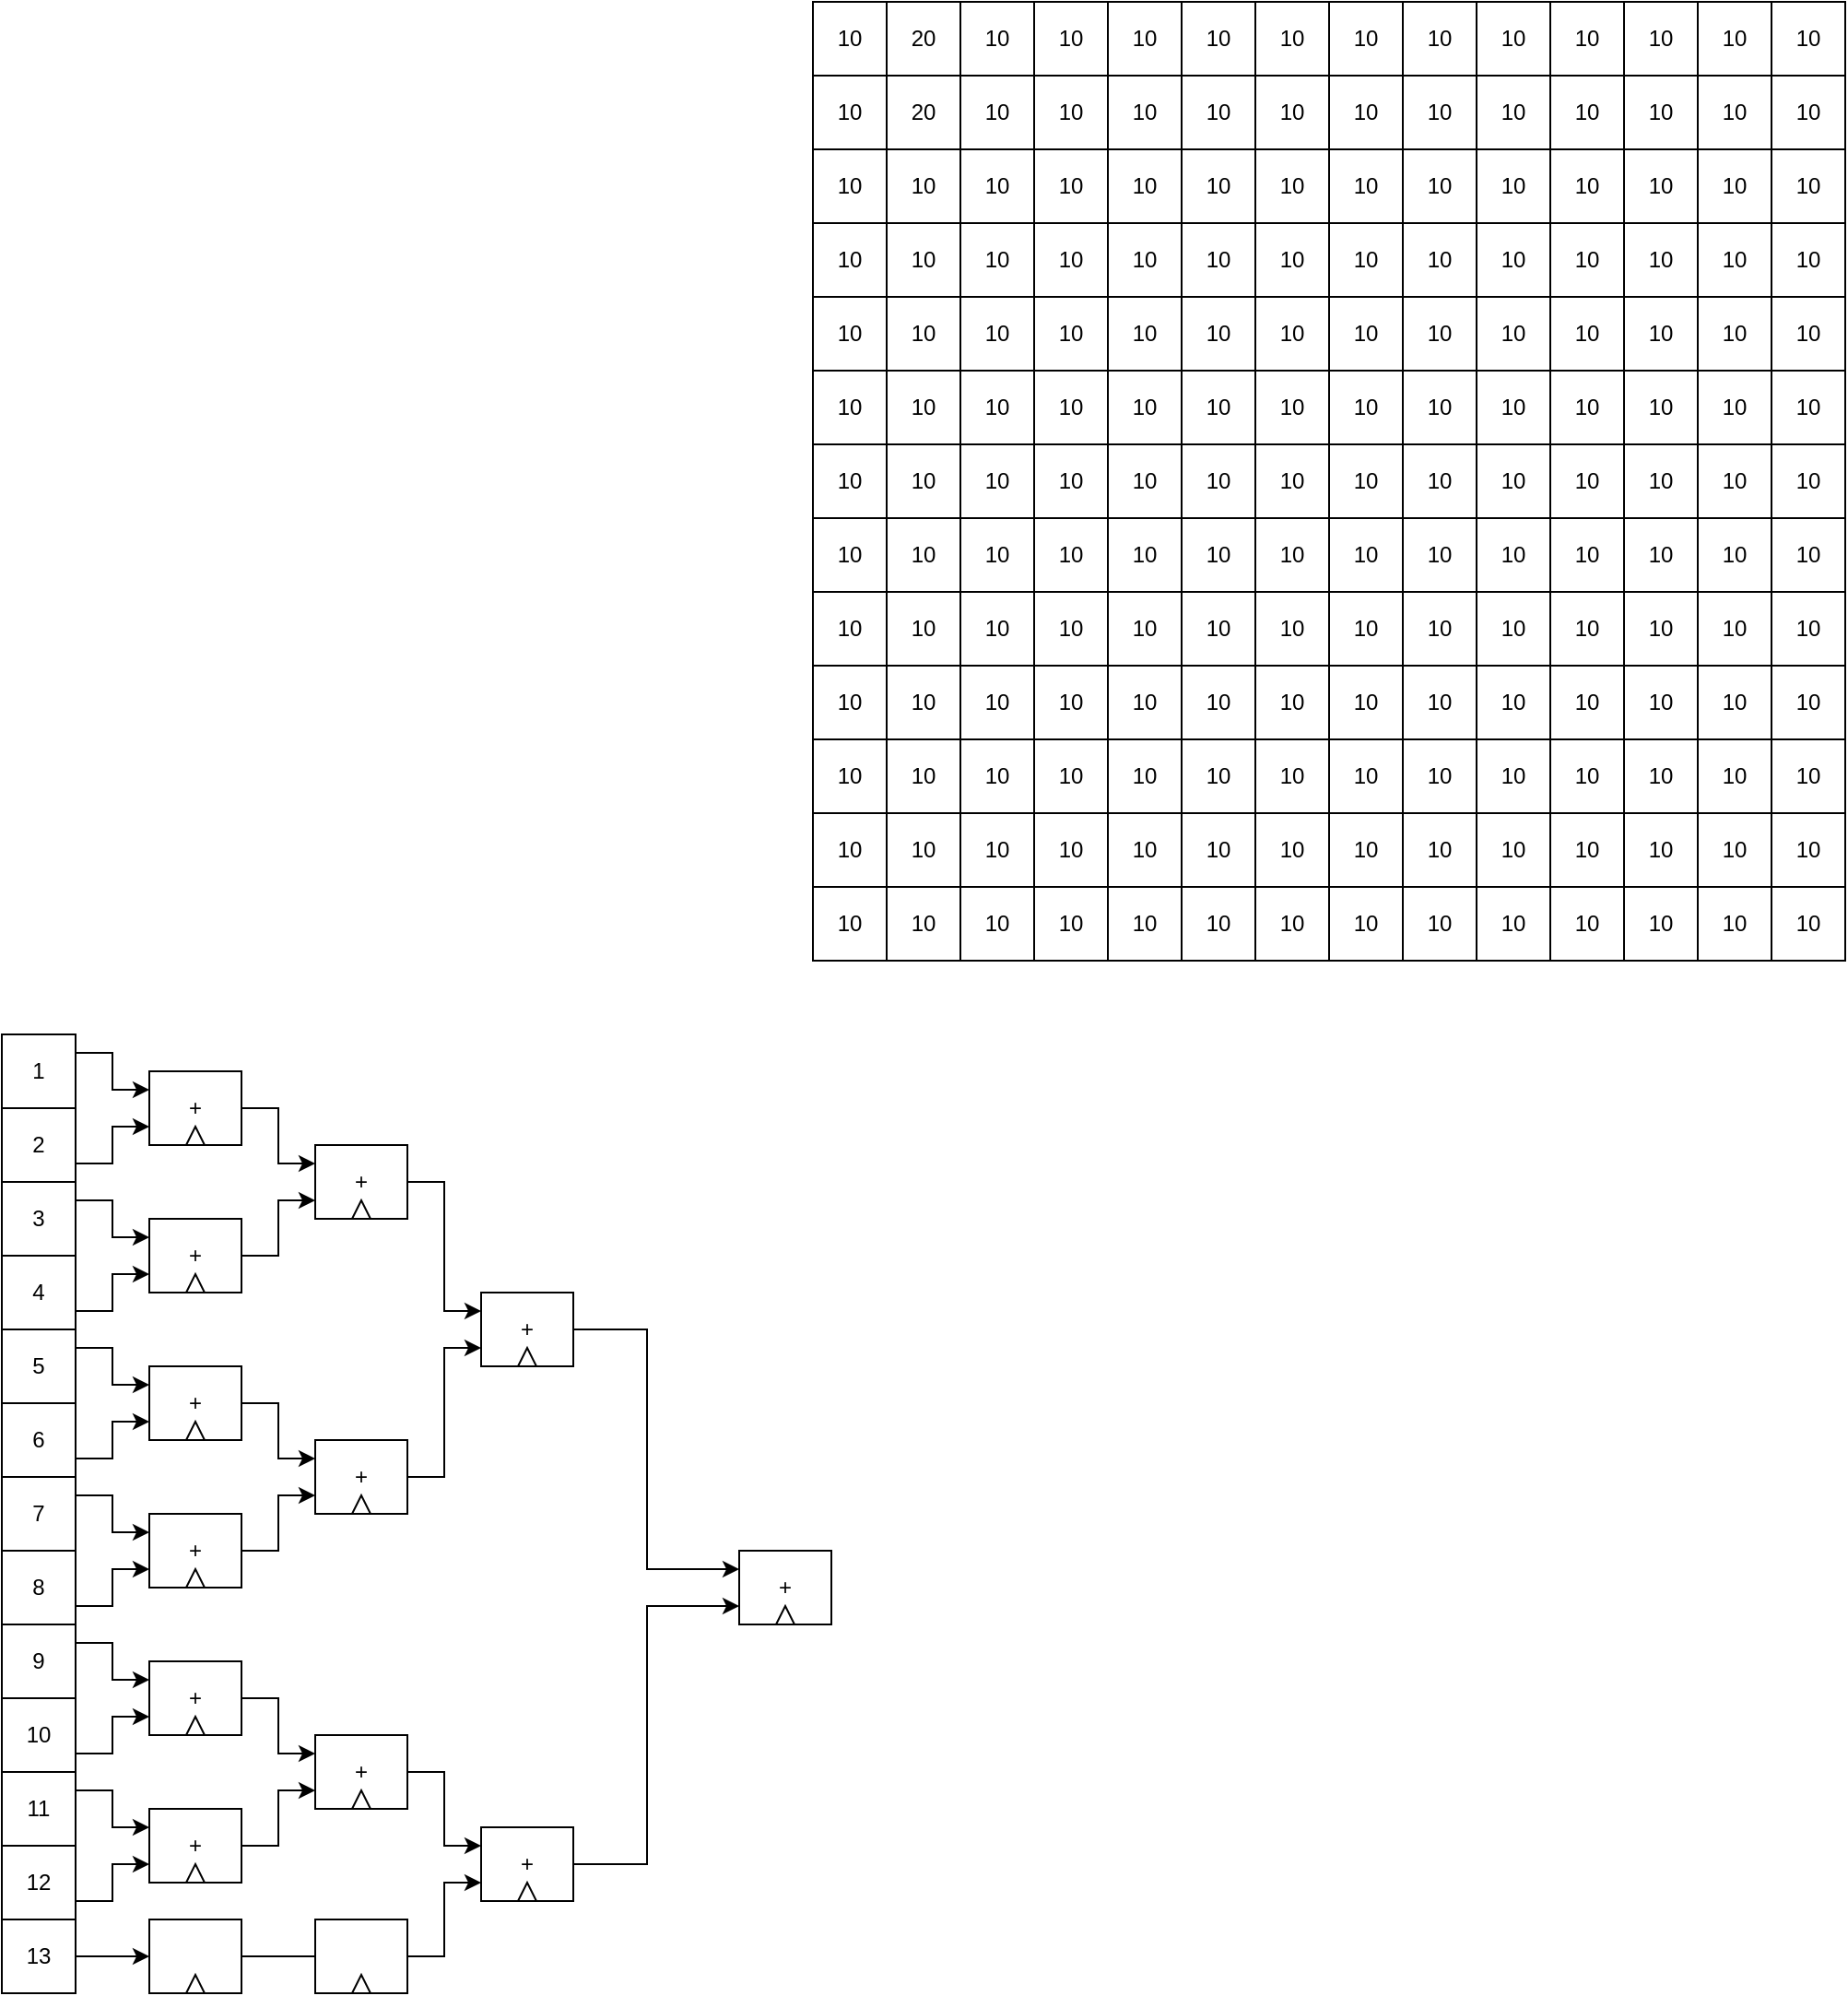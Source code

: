 <mxfile version="26.0.2">
  <diagram name="Page-1" id="66CrbhdXWXg4WKB-gLQY">
    <mxGraphModel dx="2284" dy="706" grid="1" gridSize="10" guides="1" tooltips="1" connect="1" arrows="1" fold="1" page="1" pageScale="1" pageWidth="850" pageHeight="1100" math="0" shadow="0">
      <root>
        <mxCell id="0" />
        <mxCell id="1" parent="0" />
        <mxCell id="TE1wdWIpFC8KjKA51ehA-1" value="1" style="rounded=0;whiteSpace=wrap;html=1;" parent="1" vertex="1">
          <mxGeometry x="-320" y="1400" width="40" height="40" as="geometry" />
        </mxCell>
        <mxCell id="TE1wdWIpFC8KjKA51ehA-2" value="2" style="rounded=0;whiteSpace=wrap;html=1;" parent="1" vertex="1">
          <mxGeometry x="-320" y="1440" width="40" height="40" as="geometry" />
        </mxCell>
        <mxCell id="TE1wdWIpFC8KjKA51ehA-3" value="3" style="rounded=0;whiteSpace=wrap;html=1;" parent="1" vertex="1">
          <mxGeometry x="-320" y="1480" width="40" height="40" as="geometry" />
        </mxCell>
        <mxCell id="TE1wdWIpFC8KjKA51ehA-4" value="4" style="rounded=0;whiteSpace=wrap;html=1;" parent="1" vertex="1">
          <mxGeometry x="-320" y="1520" width="40" height="40" as="geometry" />
        </mxCell>
        <mxCell id="TE1wdWIpFC8KjKA51ehA-5" value="5" style="rounded=0;whiteSpace=wrap;html=1;" parent="1" vertex="1">
          <mxGeometry x="-320" y="1560" width="40" height="40" as="geometry" />
        </mxCell>
        <mxCell id="TE1wdWIpFC8KjKA51ehA-6" value="6" style="rounded=0;whiteSpace=wrap;html=1;" parent="1" vertex="1">
          <mxGeometry x="-320" y="1600" width="40" height="40" as="geometry" />
        </mxCell>
        <mxCell id="TE1wdWIpFC8KjKA51ehA-7" value="7" style="rounded=0;whiteSpace=wrap;html=1;" parent="1" vertex="1">
          <mxGeometry x="-320" y="1640" width="40" height="40" as="geometry" />
        </mxCell>
        <mxCell id="TE1wdWIpFC8KjKA51ehA-8" value="8" style="rounded=0;whiteSpace=wrap;html=1;" parent="1" vertex="1">
          <mxGeometry x="-320" y="1680" width="40" height="40" as="geometry" />
        </mxCell>
        <mxCell id="TE1wdWIpFC8KjKA51ehA-9" value="9" style="rounded=0;whiteSpace=wrap;html=1;" parent="1" vertex="1">
          <mxGeometry x="-320" y="1720" width="40" height="40" as="geometry" />
        </mxCell>
        <mxCell id="TE1wdWIpFC8KjKA51ehA-10" value="" style="endArrow=classic;html=1;rounded=0;entryX=0;entryY=0.25;entryDx=0;entryDy=0;" parent="1" target="TE1wdWIpFC8KjKA51ehA-12" edge="1">
          <mxGeometry width="50" height="50" relative="1" as="geometry">
            <mxPoint x="-280" y="1410" as="sourcePoint" />
            <mxPoint x="-115" y="1455" as="targetPoint" />
            <Array as="points">
              <mxPoint x="-260" y="1410" />
              <mxPoint x="-260" y="1430" />
            </Array>
          </mxGeometry>
        </mxCell>
        <mxCell id="TE1wdWIpFC8KjKA51ehA-11" value="" style="endArrow=classic;html=1;rounded=0;exitX=1;exitY=0.5;exitDx=0;exitDy=0;entryX=0;entryY=0.75;entryDx=0;entryDy=0;" parent="1" target="TE1wdWIpFC8KjKA51ehA-12" edge="1">
          <mxGeometry width="50" height="50" relative="1" as="geometry">
            <mxPoint x="-280" y="1470" as="sourcePoint" />
            <mxPoint x="80" y="1530" as="targetPoint" />
            <Array as="points">
              <mxPoint x="-260" y="1470" />
              <mxPoint x="-260" y="1450" />
            </Array>
          </mxGeometry>
        </mxCell>
        <mxCell id="TE1wdWIpFC8KjKA51ehA-12" value="+" style="rounded=0;whiteSpace=wrap;html=1;" parent="1" vertex="1">
          <mxGeometry x="-240" y="1420" width="50" height="40" as="geometry" />
        </mxCell>
        <mxCell id="TE1wdWIpFC8KjKA51ehA-13" value="" style="triangle;whiteSpace=wrap;html=1;direction=north;" parent="1" vertex="1">
          <mxGeometry x="-220" y="1450" width="10" height="10" as="geometry" />
        </mxCell>
        <mxCell id="TE1wdWIpFC8KjKA51ehA-14" value="" style="endArrow=classic;html=1;rounded=0;entryX=0;entryY=0.25;entryDx=0;entryDy=0;" parent="1" target="TE1wdWIpFC8KjKA51ehA-16" edge="1">
          <mxGeometry width="50" height="50" relative="1" as="geometry">
            <mxPoint x="-280" y="1490" as="sourcePoint" />
            <mxPoint x="-115" y="1535" as="targetPoint" />
            <Array as="points">
              <mxPoint x="-260" y="1490" />
              <mxPoint x="-260" y="1510" />
            </Array>
          </mxGeometry>
        </mxCell>
        <mxCell id="TE1wdWIpFC8KjKA51ehA-15" value="" style="endArrow=classic;html=1;rounded=0;exitX=1;exitY=0.5;exitDx=0;exitDy=0;entryX=0;entryY=0.75;entryDx=0;entryDy=0;" parent="1" target="TE1wdWIpFC8KjKA51ehA-16" edge="1">
          <mxGeometry width="50" height="50" relative="1" as="geometry">
            <mxPoint x="-280" y="1550" as="sourcePoint" />
            <mxPoint x="80" y="1610" as="targetPoint" />
            <Array as="points">
              <mxPoint x="-260" y="1550" />
              <mxPoint x="-260" y="1530" />
            </Array>
          </mxGeometry>
        </mxCell>
        <mxCell id="TE1wdWIpFC8KjKA51ehA-16" value="+" style="rounded=0;whiteSpace=wrap;html=1;" parent="1" vertex="1">
          <mxGeometry x="-240" y="1500" width="50" height="40" as="geometry" />
        </mxCell>
        <mxCell id="TE1wdWIpFC8KjKA51ehA-17" value="" style="triangle;whiteSpace=wrap;html=1;direction=north;" parent="1" vertex="1">
          <mxGeometry x="-220" y="1530" width="10" height="10" as="geometry" />
        </mxCell>
        <mxCell id="TE1wdWIpFC8KjKA51ehA-18" value="" style="endArrow=classic;html=1;rounded=0;entryX=0;entryY=0.25;entryDx=0;entryDy=0;" parent="1" target="TE1wdWIpFC8KjKA51ehA-20" edge="1">
          <mxGeometry width="50" height="50" relative="1" as="geometry">
            <mxPoint x="-280" y="1570" as="sourcePoint" />
            <mxPoint x="-115" y="1615" as="targetPoint" />
            <Array as="points">
              <mxPoint x="-260" y="1570" />
              <mxPoint x="-260" y="1590" />
            </Array>
          </mxGeometry>
        </mxCell>
        <mxCell id="TE1wdWIpFC8KjKA51ehA-19" value="" style="endArrow=classic;html=1;rounded=0;exitX=1;exitY=0.5;exitDx=0;exitDy=0;entryX=0;entryY=0.75;entryDx=0;entryDy=0;" parent="1" target="TE1wdWIpFC8KjKA51ehA-20" edge="1">
          <mxGeometry width="50" height="50" relative="1" as="geometry">
            <mxPoint x="-280" y="1630" as="sourcePoint" />
            <mxPoint x="80" y="1690" as="targetPoint" />
            <Array as="points">
              <mxPoint x="-260" y="1630" />
              <mxPoint x="-260" y="1610" />
            </Array>
          </mxGeometry>
        </mxCell>
        <mxCell id="TE1wdWIpFC8KjKA51ehA-20" value="+" style="rounded=0;whiteSpace=wrap;html=1;" parent="1" vertex="1">
          <mxGeometry x="-240" y="1580" width="50" height="40" as="geometry" />
        </mxCell>
        <mxCell id="TE1wdWIpFC8KjKA51ehA-21" value="" style="triangle;whiteSpace=wrap;html=1;direction=north;" parent="1" vertex="1">
          <mxGeometry x="-220" y="1610" width="10" height="10" as="geometry" />
        </mxCell>
        <mxCell id="TE1wdWIpFC8KjKA51ehA-22" value="" style="endArrow=classic;html=1;rounded=0;entryX=0;entryY=0.25;entryDx=0;entryDy=0;" parent="1" target="TE1wdWIpFC8KjKA51ehA-25" edge="1">
          <mxGeometry width="50" height="50" relative="1" as="geometry">
            <mxPoint x="-280" y="1650" as="sourcePoint" />
            <mxPoint x="-115" y="1695" as="targetPoint" />
            <Array as="points">
              <mxPoint x="-260" y="1650" />
              <mxPoint x="-260" y="1670" />
            </Array>
          </mxGeometry>
        </mxCell>
        <mxCell id="TE1wdWIpFC8KjKA51ehA-23" value="" style="endArrow=classic;html=1;rounded=0;exitX=1;exitY=0.5;exitDx=0;exitDy=0;entryX=0;entryY=0.75;entryDx=0;entryDy=0;" parent="1" target="TE1wdWIpFC8KjKA51ehA-25" edge="1">
          <mxGeometry width="50" height="50" relative="1" as="geometry">
            <mxPoint x="-280" y="1710" as="sourcePoint" />
            <mxPoint x="80" y="1770" as="targetPoint" />
            <Array as="points">
              <mxPoint x="-260" y="1710" />
              <mxPoint x="-260" y="1690" />
            </Array>
          </mxGeometry>
        </mxCell>
        <mxCell id="TE1wdWIpFC8KjKA51ehA-24" value="" style="group" parent="1" vertex="1" connectable="0">
          <mxGeometry x="-240" y="1660" width="50" height="40" as="geometry" />
        </mxCell>
        <mxCell id="TE1wdWIpFC8KjKA51ehA-25" value="+" style="rounded=0;whiteSpace=wrap;html=1;" parent="TE1wdWIpFC8KjKA51ehA-24" vertex="1">
          <mxGeometry width="50" height="40" as="geometry" />
        </mxCell>
        <mxCell id="TE1wdWIpFC8KjKA51ehA-26" value="" style="triangle;whiteSpace=wrap;html=1;direction=north;" parent="TE1wdWIpFC8KjKA51ehA-24" vertex="1">
          <mxGeometry x="20" y="30" width="10" height="10" as="geometry" />
        </mxCell>
        <mxCell id="TE1wdWIpFC8KjKA51ehA-27" value="" style="endArrow=classic;html=1;rounded=0;entryX=0;entryY=0.25;entryDx=0;entryDy=0;" parent="1" target="TE1wdWIpFC8KjKA51ehA-29" edge="1">
          <mxGeometry width="50" height="50" relative="1" as="geometry">
            <mxPoint x="-190" y="1440" as="sourcePoint" />
            <mxPoint x="-25" y="1485" as="targetPoint" />
            <Array as="points">
              <mxPoint x="-170" y="1440" />
              <mxPoint x="-170" y="1470" />
            </Array>
          </mxGeometry>
        </mxCell>
        <mxCell id="TE1wdWIpFC8KjKA51ehA-28" value="" style="endArrow=classic;html=1;rounded=0;exitX=1;exitY=0.5;exitDx=0;exitDy=0;entryX=0;entryY=0.75;entryDx=0;entryDy=0;" parent="1" target="TE1wdWIpFC8KjKA51ehA-29" edge="1">
          <mxGeometry width="50" height="50" relative="1" as="geometry">
            <mxPoint x="-190" y="1520" as="sourcePoint" />
            <mxPoint x="170" y="1560" as="targetPoint" />
            <Array as="points">
              <mxPoint x="-170" y="1520" />
              <mxPoint x="-170" y="1490" />
            </Array>
          </mxGeometry>
        </mxCell>
        <mxCell id="TE1wdWIpFC8KjKA51ehA-29" value="+" style="rounded=0;whiteSpace=wrap;html=1;" parent="1" vertex="1">
          <mxGeometry x="-150" y="1460" width="50" height="40" as="geometry" />
        </mxCell>
        <mxCell id="TE1wdWIpFC8KjKA51ehA-30" value="" style="triangle;whiteSpace=wrap;html=1;direction=north;" parent="1" vertex="1">
          <mxGeometry x="-130" y="1490" width="10" height="10" as="geometry" />
        </mxCell>
        <mxCell id="TE1wdWIpFC8KjKA51ehA-31" value="" style="endArrow=classic;html=1;rounded=0;entryX=0;entryY=0.25;entryDx=0;entryDy=0;" parent="1" target="TE1wdWIpFC8KjKA51ehA-33" edge="1">
          <mxGeometry width="50" height="50" relative="1" as="geometry">
            <mxPoint x="-190" y="1600" as="sourcePoint" />
            <mxPoint x="-25" y="1645" as="targetPoint" />
            <Array as="points">
              <mxPoint x="-170" y="1600" />
              <mxPoint x="-170" y="1630" />
            </Array>
          </mxGeometry>
        </mxCell>
        <mxCell id="TE1wdWIpFC8KjKA51ehA-32" value="" style="endArrow=classic;html=1;rounded=0;exitX=1;exitY=0.5;exitDx=0;exitDy=0;entryX=0;entryY=0.75;entryDx=0;entryDy=0;" parent="1" target="TE1wdWIpFC8KjKA51ehA-33" edge="1">
          <mxGeometry width="50" height="50" relative="1" as="geometry">
            <mxPoint x="-190" y="1680" as="sourcePoint" />
            <mxPoint x="170" y="1720" as="targetPoint" />
            <Array as="points">
              <mxPoint x="-170" y="1680" />
              <mxPoint x="-170" y="1650" />
            </Array>
          </mxGeometry>
        </mxCell>
        <mxCell id="TE1wdWIpFC8KjKA51ehA-33" value="+" style="rounded=0;whiteSpace=wrap;html=1;" parent="1" vertex="1">
          <mxGeometry x="-150" y="1620" width="50" height="40" as="geometry" />
        </mxCell>
        <mxCell id="TE1wdWIpFC8KjKA51ehA-34" value="" style="triangle;whiteSpace=wrap;html=1;direction=north;" parent="1" vertex="1">
          <mxGeometry x="-130" y="1650" width="10" height="10" as="geometry" />
        </mxCell>
        <mxCell id="TE1wdWIpFC8KjKA51ehA-41" value="+" style="rounded=0;whiteSpace=wrap;html=1;" parent="1" vertex="1">
          <mxGeometry x="-60" y="1540" width="50" height="40" as="geometry" />
        </mxCell>
        <mxCell id="TE1wdWIpFC8KjKA51ehA-42" value="" style="triangle;whiteSpace=wrap;html=1;direction=north;" parent="1" vertex="1">
          <mxGeometry x="-40" y="1570" width="10" height="10" as="geometry" />
        </mxCell>
        <mxCell id="TE1wdWIpFC8KjKA51ehA-43" value="" style="endArrow=classic;html=1;rounded=0;exitX=1;exitY=0.5;exitDx=0;exitDy=0;entryX=0;entryY=0.25;entryDx=0;entryDy=0;" parent="1" source="TE1wdWIpFC8KjKA51ehA-29" target="TE1wdWIpFC8KjKA51ehA-41" edge="1">
          <mxGeometry width="50" height="50" relative="1" as="geometry">
            <mxPoint x="-170" y="1600" as="sourcePoint" />
            <mxPoint x="-120" y="1550" as="targetPoint" />
            <Array as="points">
              <mxPoint x="-80" y="1480" />
              <mxPoint x="-80" y="1550" />
            </Array>
          </mxGeometry>
        </mxCell>
        <mxCell id="TE1wdWIpFC8KjKA51ehA-44" value="" style="endArrow=classic;html=1;rounded=0;entryX=0;entryY=0.75;entryDx=0;entryDy=0;exitX=1;exitY=0.5;exitDx=0;exitDy=0;" parent="1" source="TE1wdWIpFC8KjKA51ehA-33" target="TE1wdWIpFC8KjKA51ehA-41" edge="1">
          <mxGeometry width="50" height="50" relative="1" as="geometry">
            <mxPoint x="-170" y="1600" as="sourcePoint" />
            <mxPoint x="-120" y="1550" as="targetPoint" />
            <Array as="points">
              <mxPoint x="-80" y="1640" />
              <mxPoint x="-80" y="1570" />
            </Array>
          </mxGeometry>
        </mxCell>
        <mxCell id="TE1wdWIpFC8KjKA51ehA-92" value="10" style="rounded=0;whiteSpace=wrap;html=1;" parent="1" vertex="1">
          <mxGeometry x="-320" y="1760" width="40" height="40" as="geometry" />
        </mxCell>
        <mxCell id="TE1wdWIpFC8KjKA51ehA-93" value="11" style="rounded=0;whiteSpace=wrap;html=1;" parent="1" vertex="1">
          <mxGeometry x="-320" y="1800" width="40" height="40" as="geometry" />
        </mxCell>
        <mxCell id="TE1wdWIpFC8KjKA51ehA-94" value="12" style="rounded=0;whiteSpace=wrap;html=1;" parent="1" vertex="1">
          <mxGeometry x="-320" y="1840" width="40" height="40" as="geometry" />
        </mxCell>
        <mxCell id="TE1wdWIpFC8KjKA51ehA-95" value="13" style="rounded=0;whiteSpace=wrap;html=1;" parent="1" vertex="1">
          <mxGeometry x="-320" y="1880" width="40" height="40" as="geometry" />
        </mxCell>
        <mxCell id="TE1wdWIpFC8KjKA51ehA-96" value="" style="endArrow=classic;html=1;rounded=0;entryX=0;entryY=0.25;entryDx=0;entryDy=0;" parent="1" target="TE1wdWIpFC8KjKA51ehA-99" edge="1">
          <mxGeometry width="50" height="50" relative="1" as="geometry">
            <mxPoint x="-280" y="1730" as="sourcePoint" />
            <mxPoint x="-115" y="1775" as="targetPoint" />
            <Array as="points">
              <mxPoint x="-260" y="1730" />
              <mxPoint x="-260" y="1750" />
            </Array>
          </mxGeometry>
        </mxCell>
        <mxCell id="TE1wdWIpFC8KjKA51ehA-97" value="" style="endArrow=classic;html=1;rounded=0;exitX=1;exitY=0.5;exitDx=0;exitDy=0;entryX=0;entryY=0.75;entryDx=0;entryDy=0;" parent="1" target="TE1wdWIpFC8KjKA51ehA-99" edge="1">
          <mxGeometry width="50" height="50" relative="1" as="geometry">
            <mxPoint x="-280" y="1790" as="sourcePoint" />
            <mxPoint x="80" y="1850" as="targetPoint" />
            <Array as="points">
              <mxPoint x="-260" y="1790" />
              <mxPoint x="-260" y="1770" />
            </Array>
          </mxGeometry>
        </mxCell>
        <mxCell id="TE1wdWIpFC8KjKA51ehA-98" value="" style="group" parent="1" vertex="1" connectable="0">
          <mxGeometry x="-240" y="1740" width="50" height="40" as="geometry" />
        </mxCell>
        <mxCell id="TE1wdWIpFC8KjKA51ehA-99" value="+" style="rounded=0;whiteSpace=wrap;html=1;" parent="TE1wdWIpFC8KjKA51ehA-98" vertex="1">
          <mxGeometry width="50" height="40" as="geometry" />
        </mxCell>
        <mxCell id="TE1wdWIpFC8KjKA51ehA-100" value="" style="triangle;whiteSpace=wrap;html=1;direction=north;" parent="TE1wdWIpFC8KjKA51ehA-98" vertex="1">
          <mxGeometry x="20" y="30" width="10" height="10" as="geometry" />
        </mxCell>
        <mxCell id="TE1wdWIpFC8KjKA51ehA-101" value="" style="endArrow=classic;html=1;rounded=0;entryX=0;entryY=0.25;entryDx=0;entryDy=0;" parent="1" target="TE1wdWIpFC8KjKA51ehA-104" edge="1">
          <mxGeometry width="50" height="50" relative="1" as="geometry">
            <mxPoint x="-280" y="1810" as="sourcePoint" />
            <mxPoint x="-115" y="1855" as="targetPoint" />
            <Array as="points">
              <mxPoint x="-260" y="1810" />
              <mxPoint x="-260" y="1830" />
            </Array>
          </mxGeometry>
        </mxCell>
        <mxCell id="TE1wdWIpFC8KjKA51ehA-102" value="" style="endArrow=classic;html=1;rounded=0;exitX=1;exitY=0.5;exitDx=0;exitDy=0;entryX=0;entryY=0.75;entryDx=0;entryDy=0;" parent="1" target="TE1wdWIpFC8KjKA51ehA-104" edge="1">
          <mxGeometry width="50" height="50" relative="1" as="geometry">
            <mxPoint x="-280" y="1870" as="sourcePoint" />
            <mxPoint x="80" y="1930" as="targetPoint" />
            <Array as="points">
              <mxPoint x="-260" y="1870" />
              <mxPoint x="-260" y="1850" />
            </Array>
          </mxGeometry>
        </mxCell>
        <mxCell id="TE1wdWIpFC8KjKA51ehA-103" value="" style="group" parent="1" vertex="1" connectable="0">
          <mxGeometry x="-240" y="1820" width="50" height="40" as="geometry" />
        </mxCell>
        <mxCell id="TE1wdWIpFC8KjKA51ehA-104" value="+" style="rounded=0;whiteSpace=wrap;html=1;" parent="TE1wdWIpFC8KjKA51ehA-103" vertex="1">
          <mxGeometry width="50" height="40" as="geometry" />
        </mxCell>
        <mxCell id="TE1wdWIpFC8KjKA51ehA-105" value="" style="triangle;whiteSpace=wrap;html=1;direction=north;" parent="TE1wdWIpFC8KjKA51ehA-103" vertex="1">
          <mxGeometry x="20" y="30" width="10" height="10" as="geometry" />
        </mxCell>
        <mxCell id="TE1wdWIpFC8KjKA51ehA-106" value="" style="rounded=0;whiteSpace=wrap;html=1;" parent="1" vertex="1">
          <mxGeometry x="-240" y="1880" width="50" height="40" as="geometry" />
        </mxCell>
        <mxCell id="TE1wdWIpFC8KjKA51ehA-107" value="" style="triangle;whiteSpace=wrap;html=1;direction=north;" parent="1" vertex="1">
          <mxGeometry x="-220" y="1910" width="10" height="10" as="geometry" />
        </mxCell>
        <mxCell id="TE1wdWIpFC8KjKA51ehA-108" value="" style="endArrow=classic;html=1;rounded=0;exitX=1;exitY=0.5;exitDx=0;exitDy=0;entryX=0;entryY=0.5;entryDx=0;entryDy=0;" parent="1" target="TE1wdWIpFC8KjKA51ehA-106" edge="1">
          <mxGeometry width="50" height="50" relative="1" as="geometry">
            <mxPoint x="-280" y="1900" as="sourcePoint" />
            <mxPoint x="-160" y="1840" as="targetPoint" />
          </mxGeometry>
        </mxCell>
        <mxCell id="TE1wdWIpFC8KjKA51ehA-109" value="" style="endArrow=classic;html=1;rounded=0;entryX=0;entryY=0.25;entryDx=0;entryDy=0;" parent="1" target="TE1wdWIpFC8KjKA51ehA-111" edge="1">
          <mxGeometry width="50" height="50" relative="1" as="geometry">
            <mxPoint x="-190" y="1760" as="sourcePoint" />
            <mxPoint x="-25" y="1805" as="targetPoint" />
            <Array as="points">
              <mxPoint x="-170" y="1760" />
              <mxPoint x="-170" y="1790" />
            </Array>
          </mxGeometry>
        </mxCell>
        <mxCell id="TE1wdWIpFC8KjKA51ehA-110" value="" style="endArrow=classic;html=1;rounded=0;exitX=1;exitY=0.5;exitDx=0;exitDy=0;entryX=0;entryY=0.75;entryDx=0;entryDy=0;" parent="1" target="TE1wdWIpFC8KjKA51ehA-111" edge="1">
          <mxGeometry width="50" height="50" relative="1" as="geometry">
            <mxPoint x="-190" y="1840" as="sourcePoint" />
            <mxPoint x="170" y="1880" as="targetPoint" />
            <Array as="points">
              <mxPoint x="-170" y="1840" />
              <mxPoint x="-170" y="1810" />
            </Array>
          </mxGeometry>
        </mxCell>
        <mxCell id="TE1wdWIpFC8KjKA51ehA-111" value="+" style="rounded=0;whiteSpace=wrap;html=1;" parent="1" vertex="1">
          <mxGeometry x="-150" y="1780" width="50" height="40" as="geometry" />
        </mxCell>
        <mxCell id="TE1wdWIpFC8KjKA51ehA-112" value="" style="triangle;whiteSpace=wrap;html=1;direction=north;" parent="1" vertex="1">
          <mxGeometry x="-130" y="1810" width="10" height="10" as="geometry" />
        </mxCell>
        <mxCell id="TE1wdWIpFC8KjKA51ehA-113" value="+" style="rounded=0;whiteSpace=wrap;html=1;" parent="1" vertex="1">
          <mxGeometry x="-60" y="1830" width="50" height="40" as="geometry" />
        </mxCell>
        <mxCell id="TE1wdWIpFC8KjKA51ehA-114" value="" style="triangle;whiteSpace=wrap;html=1;direction=north;" parent="1" vertex="1">
          <mxGeometry x="-40" y="1860" width="10" height="10" as="geometry" />
        </mxCell>
        <mxCell id="TE1wdWIpFC8KjKA51ehA-115" value="" style="endArrow=classic;html=1;rounded=0;exitX=1;exitY=0.5;exitDx=0;exitDy=0;entryX=0;entryY=0.25;entryDx=0;entryDy=0;" parent="1" target="TE1wdWIpFC8KjKA51ehA-113" edge="1">
          <mxGeometry width="50" height="50" relative="1" as="geometry">
            <mxPoint x="-100" y="1800" as="sourcePoint" />
            <mxPoint x="-120" y="1870" as="targetPoint" />
            <Array as="points">
              <mxPoint x="-80" y="1800" />
              <mxPoint x="-80" y="1840" />
            </Array>
          </mxGeometry>
        </mxCell>
        <mxCell id="TE1wdWIpFC8KjKA51ehA-116" value="" style="endArrow=classic;html=1;rounded=0;entryX=0;entryY=0.75;entryDx=0;entryDy=0;exitX=1;exitY=0.5;exitDx=0;exitDy=0;" parent="1" source="TE1wdWIpFC8KjKA51ehA-106" target="TE1wdWIpFC8KjKA51ehA-113" edge="1">
          <mxGeometry width="50" height="50" relative="1" as="geometry">
            <mxPoint x="-100" y="1960" as="sourcePoint" />
            <mxPoint x="-120" y="1870" as="targetPoint" />
            <Array as="points">
              <mxPoint x="-80" y="1900" />
              <mxPoint x="-80" y="1860" />
            </Array>
          </mxGeometry>
        </mxCell>
        <mxCell id="TE1wdWIpFC8KjKA51ehA-118" value="+" style="rounded=0;whiteSpace=wrap;html=1;" parent="1" vertex="1">
          <mxGeometry x="80" y="1680" width="50" height="40" as="geometry" />
        </mxCell>
        <mxCell id="TE1wdWIpFC8KjKA51ehA-119" value="" style="triangle;whiteSpace=wrap;html=1;direction=north;" parent="1" vertex="1">
          <mxGeometry x="100" y="1710" width="10" height="10" as="geometry" />
        </mxCell>
        <mxCell id="TE1wdWIpFC8KjKA51ehA-121" value="" style="endArrow=classic;html=1;rounded=0;exitX=1;exitY=0.5;exitDx=0;exitDy=0;entryX=0;entryY=0.25;entryDx=0;entryDy=0;" parent="1" source="TE1wdWIpFC8KjKA51ehA-41" target="TE1wdWIpFC8KjKA51ehA-118" edge="1">
          <mxGeometry width="50" height="50" relative="1" as="geometry">
            <mxPoint x="10" y="1580" as="sourcePoint" />
            <mxPoint x="50" y="1650" as="targetPoint" />
            <Array as="points">
              <mxPoint x="30" y="1560" />
              <mxPoint x="30" y="1690" />
            </Array>
          </mxGeometry>
        </mxCell>
        <mxCell id="TE1wdWIpFC8KjKA51ehA-122" value="" style="endArrow=classic;html=1;rounded=0;entryX=0;entryY=0.75;entryDx=0;entryDy=0;exitX=1;exitY=0.5;exitDx=0;exitDy=0;" parent="1" source="TE1wdWIpFC8KjKA51ehA-113" target="TE1wdWIpFC8KjKA51ehA-118" edge="1">
          <mxGeometry width="50" height="50" relative="1" as="geometry">
            <mxPoint x="-30" y="1820" as="sourcePoint" />
            <mxPoint x="100" y="1780" as="targetPoint" />
            <Array as="points">
              <mxPoint x="30" y="1850" />
              <mxPoint x="30" y="1710" />
            </Array>
          </mxGeometry>
        </mxCell>
        <mxCell id="TE1wdWIpFC8KjKA51ehA-124" value="" style="rounded=0;whiteSpace=wrap;html=1;" parent="1" vertex="1">
          <mxGeometry x="-150" y="1880" width="50" height="40" as="geometry" />
        </mxCell>
        <mxCell id="TE1wdWIpFC8KjKA51ehA-125" value="" style="triangle;whiteSpace=wrap;html=1;direction=north;" parent="1" vertex="1">
          <mxGeometry x="-130" y="1910" width="10" height="10" as="geometry" />
        </mxCell>
        <mxCell id="SQGA7LI95sxSq2oV8taF-1" value="10" style="rounded=0;whiteSpace=wrap;html=1;" parent="1" vertex="1">
          <mxGeometry x="120" y="840" width="40" height="40" as="geometry" />
        </mxCell>
        <mxCell id="SQGA7LI95sxSq2oV8taF-2" value="10" style="rounded=0;whiteSpace=wrap;html=1;" parent="1" vertex="1">
          <mxGeometry x="120" y="880" width="40" height="40" as="geometry" />
        </mxCell>
        <mxCell id="SQGA7LI95sxSq2oV8taF-3" value="10" style="rounded=0;whiteSpace=wrap;html=1;" parent="1" vertex="1">
          <mxGeometry x="120" y="920" width="40" height="40" as="geometry" />
        </mxCell>
        <mxCell id="SQGA7LI95sxSq2oV8taF-4" value="10" style="rounded=0;whiteSpace=wrap;html=1;" parent="1" vertex="1">
          <mxGeometry x="120" y="960" width="40" height="40" as="geometry" />
        </mxCell>
        <mxCell id="SQGA7LI95sxSq2oV8taF-5" value="10" style="rounded=0;whiteSpace=wrap;html=1;" parent="1" vertex="1">
          <mxGeometry x="120" y="1000" width="40" height="40" as="geometry" />
        </mxCell>
        <mxCell id="SQGA7LI95sxSq2oV8taF-6" value="10" style="rounded=0;whiteSpace=wrap;html=1;" parent="1" vertex="1">
          <mxGeometry x="120" y="1040" width="40" height="40" as="geometry" />
        </mxCell>
        <mxCell id="SQGA7LI95sxSq2oV8taF-7" value="10" style="rounded=0;whiteSpace=wrap;html=1;" parent="1" vertex="1">
          <mxGeometry x="120" y="1080" width="40" height="40" as="geometry" />
        </mxCell>
        <mxCell id="SQGA7LI95sxSq2oV8taF-8" value="10" style="rounded=0;whiteSpace=wrap;html=1;" parent="1" vertex="1">
          <mxGeometry x="120" y="1120" width="40" height="40" as="geometry" />
        </mxCell>
        <mxCell id="SQGA7LI95sxSq2oV8taF-9" value="10" style="rounded=0;whiteSpace=wrap;html=1;" parent="1" vertex="1">
          <mxGeometry x="120" y="1160" width="40" height="40" as="geometry" />
        </mxCell>
        <mxCell id="SQGA7LI95sxSq2oV8taF-10" value="10" style="rounded=0;whiteSpace=wrap;html=1;" parent="1" vertex="1">
          <mxGeometry x="120" y="1200" width="40" height="40" as="geometry" />
        </mxCell>
        <mxCell id="SQGA7LI95sxSq2oV8taF-11" value="10" style="rounded=0;whiteSpace=wrap;html=1;" parent="1" vertex="1">
          <mxGeometry x="120" y="1240" width="40" height="40" as="geometry" />
        </mxCell>
        <mxCell id="SQGA7LI95sxSq2oV8taF-12" value="10" style="rounded=0;whiteSpace=wrap;html=1;" parent="1" vertex="1">
          <mxGeometry x="120" y="1280" width="40" height="40" as="geometry" />
        </mxCell>
        <mxCell id="SQGA7LI95sxSq2oV8taF-13" value="10" style="rounded=0;whiteSpace=wrap;html=1;" parent="1" vertex="1">
          <mxGeometry x="120" y="1320" width="40" height="40" as="geometry" />
        </mxCell>
        <mxCell id="SQGA7LI95sxSq2oV8taF-14" value="20" style="rounded=0;whiteSpace=wrap;html=1;" parent="1" vertex="1">
          <mxGeometry x="160" y="840" width="40" height="40" as="geometry" />
        </mxCell>
        <mxCell id="SQGA7LI95sxSq2oV8taF-15" value="20" style="rounded=0;whiteSpace=wrap;html=1;" parent="1" vertex="1">
          <mxGeometry x="160" y="880" width="40" height="40" as="geometry" />
        </mxCell>
        <mxCell id="SQGA7LI95sxSq2oV8taF-16" value="10" style="rounded=0;whiteSpace=wrap;html=1;" parent="1" vertex="1">
          <mxGeometry x="160" y="920" width="40" height="40" as="geometry" />
        </mxCell>
        <mxCell id="SQGA7LI95sxSq2oV8taF-17" value="10" style="rounded=0;whiteSpace=wrap;html=1;" parent="1" vertex="1">
          <mxGeometry x="160" y="960" width="40" height="40" as="geometry" />
        </mxCell>
        <mxCell id="SQGA7LI95sxSq2oV8taF-18" value="10" style="rounded=0;whiteSpace=wrap;html=1;" parent="1" vertex="1">
          <mxGeometry x="160" y="1000" width="40" height="40" as="geometry" />
        </mxCell>
        <mxCell id="SQGA7LI95sxSq2oV8taF-19" value="10" style="rounded=0;whiteSpace=wrap;html=1;" parent="1" vertex="1">
          <mxGeometry x="160" y="1040" width="40" height="40" as="geometry" />
        </mxCell>
        <mxCell id="SQGA7LI95sxSq2oV8taF-20" value="10" style="rounded=0;whiteSpace=wrap;html=1;" parent="1" vertex="1">
          <mxGeometry x="160" y="1080" width="40" height="40" as="geometry" />
        </mxCell>
        <mxCell id="SQGA7LI95sxSq2oV8taF-21" value="10" style="rounded=0;whiteSpace=wrap;html=1;" parent="1" vertex="1">
          <mxGeometry x="160" y="1120" width="40" height="40" as="geometry" />
        </mxCell>
        <mxCell id="SQGA7LI95sxSq2oV8taF-22" value="10" style="rounded=0;whiteSpace=wrap;html=1;" parent="1" vertex="1">
          <mxGeometry x="160" y="1160" width="40" height="40" as="geometry" />
        </mxCell>
        <mxCell id="SQGA7LI95sxSq2oV8taF-23" value="10" style="rounded=0;whiteSpace=wrap;html=1;" parent="1" vertex="1">
          <mxGeometry x="160" y="1200" width="40" height="40" as="geometry" />
        </mxCell>
        <mxCell id="SQGA7LI95sxSq2oV8taF-24" value="10" style="rounded=0;whiteSpace=wrap;html=1;" parent="1" vertex="1">
          <mxGeometry x="160" y="1240" width="40" height="40" as="geometry" />
        </mxCell>
        <mxCell id="SQGA7LI95sxSq2oV8taF-25" value="10" style="rounded=0;whiteSpace=wrap;html=1;" parent="1" vertex="1">
          <mxGeometry x="160" y="1280" width="40" height="40" as="geometry" />
        </mxCell>
        <mxCell id="SQGA7LI95sxSq2oV8taF-26" value="10" style="rounded=0;whiteSpace=wrap;html=1;" parent="1" vertex="1">
          <mxGeometry x="160" y="1320" width="40" height="40" as="geometry" />
        </mxCell>
        <mxCell id="SQGA7LI95sxSq2oV8taF-27" value="10" style="rounded=0;whiteSpace=wrap;html=1;" parent="1" vertex="1">
          <mxGeometry x="200" y="840" width="40" height="40" as="geometry" />
        </mxCell>
        <mxCell id="SQGA7LI95sxSq2oV8taF-28" value="10" style="rounded=0;whiteSpace=wrap;html=1;" parent="1" vertex="1">
          <mxGeometry x="200" y="880" width="40" height="40" as="geometry" />
        </mxCell>
        <mxCell id="SQGA7LI95sxSq2oV8taF-29" value="10" style="rounded=0;whiteSpace=wrap;html=1;" parent="1" vertex="1">
          <mxGeometry x="200" y="920" width="40" height="40" as="geometry" />
        </mxCell>
        <mxCell id="SQGA7LI95sxSq2oV8taF-30" value="10" style="rounded=0;whiteSpace=wrap;html=1;" parent="1" vertex="1">
          <mxGeometry x="200" y="960" width="40" height="40" as="geometry" />
        </mxCell>
        <mxCell id="SQGA7LI95sxSq2oV8taF-31" value="10" style="rounded=0;whiteSpace=wrap;html=1;" parent="1" vertex="1">
          <mxGeometry x="200" y="1000" width="40" height="40" as="geometry" />
        </mxCell>
        <mxCell id="SQGA7LI95sxSq2oV8taF-32" value="10" style="rounded=0;whiteSpace=wrap;html=1;" parent="1" vertex="1">
          <mxGeometry x="200" y="1040" width="40" height="40" as="geometry" />
        </mxCell>
        <mxCell id="SQGA7LI95sxSq2oV8taF-33" value="10" style="rounded=0;whiteSpace=wrap;html=1;" parent="1" vertex="1">
          <mxGeometry x="200" y="1080" width="40" height="40" as="geometry" />
        </mxCell>
        <mxCell id="SQGA7LI95sxSq2oV8taF-34" value="10" style="rounded=0;whiteSpace=wrap;html=1;" parent="1" vertex="1">
          <mxGeometry x="200" y="1120" width="40" height="40" as="geometry" />
        </mxCell>
        <mxCell id="SQGA7LI95sxSq2oV8taF-35" value="10" style="rounded=0;whiteSpace=wrap;html=1;" parent="1" vertex="1">
          <mxGeometry x="200" y="1160" width="40" height="40" as="geometry" />
        </mxCell>
        <mxCell id="SQGA7LI95sxSq2oV8taF-36" value="10" style="rounded=0;whiteSpace=wrap;html=1;" parent="1" vertex="1">
          <mxGeometry x="200" y="1200" width="40" height="40" as="geometry" />
        </mxCell>
        <mxCell id="SQGA7LI95sxSq2oV8taF-37" value="10" style="rounded=0;whiteSpace=wrap;html=1;" parent="1" vertex="1">
          <mxGeometry x="200" y="1240" width="40" height="40" as="geometry" />
        </mxCell>
        <mxCell id="SQGA7LI95sxSq2oV8taF-38" value="10" style="rounded=0;whiteSpace=wrap;html=1;" parent="1" vertex="1">
          <mxGeometry x="200" y="1280" width="40" height="40" as="geometry" />
        </mxCell>
        <mxCell id="SQGA7LI95sxSq2oV8taF-39" value="10" style="rounded=0;whiteSpace=wrap;html=1;" parent="1" vertex="1">
          <mxGeometry x="200" y="1320" width="40" height="40" as="geometry" />
        </mxCell>
        <mxCell id="SQGA7LI95sxSq2oV8taF-40" value="10" style="rounded=0;whiteSpace=wrap;html=1;" parent="1" vertex="1">
          <mxGeometry x="240" y="840" width="40" height="40" as="geometry" />
        </mxCell>
        <mxCell id="SQGA7LI95sxSq2oV8taF-41" value="10" style="rounded=0;whiteSpace=wrap;html=1;" parent="1" vertex="1">
          <mxGeometry x="240" y="880" width="40" height="40" as="geometry" />
        </mxCell>
        <mxCell id="SQGA7LI95sxSq2oV8taF-42" value="10" style="rounded=0;whiteSpace=wrap;html=1;" parent="1" vertex="1">
          <mxGeometry x="240" y="920" width="40" height="40" as="geometry" />
        </mxCell>
        <mxCell id="SQGA7LI95sxSq2oV8taF-43" value="10" style="rounded=0;whiteSpace=wrap;html=1;" parent="1" vertex="1">
          <mxGeometry x="240" y="960" width="40" height="40" as="geometry" />
        </mxCell>
        <mxCell id="SQGA7LI95sxSq2oV8taF-44" value="10" style="rounded=0;whiteSpace=wrap;html=1;" parent="1" vertex="1">
          <mxGeometry x="240" y="1000" width="40" height="40" as="geometry" />
        </mxCell>
        <mxCell id="SQGA7LI95sxSq2oV8taF-45" value="10" style="rounded=0;whiteSpace=wrap;html=1;" parent="1" vertex="1">
          <mxGeometry x="240" y="1040" width="40" height="40" as="geometry" />
        </mxCell>
        <mxCell id="SQGA7LI95sxSq2oV8taF-46" value="10" style="rounded=0;whiteSpace=wrap;html=1;" parent="1" vertex="1">
          <mxGeometry x="240" y="1080" width="40" height="40" as="geometry" />
        </mxCell>
        <mxCell id="SQGA7LI95sxSq2oV8taF-47" value="10" style="rounded=0;whiteSpace=wrap;html=1;" parent="1" vertex="1">
          <mxGeometry x="240" y="1120" width="40" height="40" as="geometry" />
        </mxCell>
        <mxCell id="SQGA7LI95sxSq2oV8taF-48" value="10" style="rounded=0;whiteSpace=wrap;html=1;" parent="1" vertex="1">
          <mxGeometry x="240" y="1160" width="40" height="40" as="geometry" />
        </mxCell>
        <mxCell id="SQGA7LI95sxSq2oV8taF-49" value="10" style="rounded=0;whiteSpace=wrap;html=1;" parent="1" vertex="1">
          <mxGeometry x="240" y="1200" width="40" height="40" as="geometry" />
        </mxCell>
        <mxCell id="SQGA7LI95sxSq2oV8taF-50" value="10" style="rounded=0;whiteSpace=wrap;html=1;" parent="1" vertex="1">
          <mxGeometry x="240" y="1240" width="40" height="40" as="geometry" />
        </mxCell>
        <mxCell id="SQGA7LI95sxSq2oV8taF-51" value="10" style="rounded=0;whiteSpace=wrap;html=1;" parent="1" vertex="1">
          <mxGeometry x="240" y="1280" width="40" height="40" as="geometry" />
        </mxCell>
        <mxCell id="SQGA7LI95sxSq2oV8taF-52" value="10" style="rounded=0;whiteSpace=wrap;html=1;" parent="1" vertex="1">
          <mxGeometry x="240" y="1320" width="40" height="40" as="geometry" />
        </mxCell>
        <mxCell id="SQGA7LI95sxSq2oV8taF-53" value="10" style="rounded=0;whiteSpace=wrap;html=1;" parent="1" vertex="1">
          <mxGeometry x="280" y="840" width="40" height="40" as="geometry" />
        </mxCell>
        <mxCell id="SQGA7LI95sxSq2oV8taF-54" value="10" style="rounded=0;whiteSpace=wrap;html=1;" parent="1" vertex="1">
          <mxGeometry x="280" y="880" width="40" height="40" as="geometry" />
        </mxCell>
        <mxCell id="SQGA7LI95sxSq2oV8taF-55" value="10" style="rounded=0;whiteSpace=wrap;html=1;" parent="1" vertex="1">
          <mxGeometry x="280" y="920" width="40" height="40" as="geometry" />
        </mxCell>
        <mxCell id="SQGA7LI95sxSq2oV8taF-56" value="10" style="rounded=0;whiteSpace=wrap;html=1;" parent="1" vertex="1">
          <mxGeometry x="280" y="960" width="40" height="40" as="geometry" />
        </mxCell>
        <mxCell id="SQGA7LI95sxSq2oV8taF-57" value="10" style="rounded=0;whiteSpace=wrap;html=1;" parent="1" vertex="1">
          <mxGeometry x="280" y="1000" width="40" height="40" as="geometry" />
        </mxCell>
        <mxCell id="SQGA7LI95sxSq2oV8taF-58" value="10" style="rounded=0;whiteSpace=wrap;html=1;" parent="1" vertex="1">
          <mxGeometry x="280" y="1040" width="40" height="40" as="geometry" />
        </mxCell>
        <mxCell id="SQGA7LI95sxSq2oV8taF-59" value="10" style="rounded=0;whiteSpace=wrap;html=1;" parent="1" vertex="1">
          <mxGeometry x="280" y="1080" width="40" height="40" as="geometry" />
        </mxCell>
        <mxCell id="SQGA7LI95sxSq2oV8taF-60" value="10" style="rounded=0;whiteSpace=wrap;html=1;" parent="1" vertex="1">
          <mxGeometry x="280" y="1120" width="40" height="40" as="geometry" />
        </mxCell>
        <mxCell id="SQGA7LI95sxSq2oV8taF-61" value="10" style="rounded=0;whiteSpace=wrap;html=1;" parent="1" vertex="1">
          <mxGeometry x="280" y="1160" width="40" height="40" as="geometry" />
        </mxCell>
        <mxCell id="SQGA7LI95sxSq2oV8taF-62" value="10" style="rounded=0;whiteSpace=wrap;html=1;" parent="1" vertex="1">
          <mxGeometry x="280" y="1200" width="40" height="40" as="geometry" />
        </mxCell>
        <mxCell id="SQGA7LI95sxSq2oV8taF-63" value="10" style="rounded=0;whiteSpace=wrap;html=1;" parent="1" vertex="1">
          <mxGeometry x="280" y="1240" width="40" height="40" as="geometry" />
        </mxCell>
        <mxCell id="SQGA7LI95sxSq2oV8taF-64" value="10" style="rounded=0;whiteSpace=wrap;html=1;" parent="1" vertex="1">
          <mxGeometry x="280" y="1280" width="40" height="40" as="geometry" />
        </mxCell>
        <mxCell id="SQGA7LI95sxSq2oV8taF-65" value="10" style="rounded=0;whiteSpace=wrap;html=1;" parent="1" vertex="1">
          <mxGeometry x="280" y="1320" width="40" height="40" as="geometry" />
        </mxCell>
        <mxCell id="SQGA7LI95sxSq2oV8taF-66" value="10" style="rounded=0;whiteSpace=wrap;html=1;" parent="1" vertex="1">
          <mxGeometry x="320" y="840" width="40" height="40" as="geometry" />
        </mxCell>
        <mxCell id="SQGA7LI95sxSq2oV8taF-67" value="10" style="rounded=0;whiteSpace=wrap;html=1;" parent="1" vertex="1">
          <mxGeometry x="320" y="880" width="40" height="40" as="geometry" />
        </mxCell>
        <mxCell id="SQGA7LI95sxSq2oV8taF-68" value="10" style="rounded=0;whiteSpace=wrap;html=1;" parent="1" vertex="1">
          <mxGeometry x="320" y="920" width="40" height="40" as="geometry" />
        </mxCell>
        <mxCell id="SQGA7LI95sxSq2oV8taF-69" value="10" style="rounded=0;whiteSpace=wrap;html=1;" parent="1" vertex="1">
          <mxGeometry x="320" y="960" width="40" height="40" as="geometry" />
        </mxCell>
        <mxCell id="SQGA7LI95sxSq2oV8taF-70" value="10" style="rounded=0;whiteSpace=wrap;html=1;" parent="1" vertex="1">
          <mxGeometry x="320" y="1000" width="40" height="40" as="geometry" />
        </mxCell>
        <mxCell id="SQGA7LI95sxSq2oV8taF-71" value="10" style="rounded=0;whiteSpace=wrap;html=1;" parent="1" vertex="1">
          <mxGeometry x="320" y="1040" width="40" height="40" as="geometry" />
        </mxCell>
        <mxCell id="SQGA7LI95sxSq2oV8taF-72" value="10" style="rounded=0;whiteSpace=wrap;html=1;" parent="1" vertex="1">
          <mxGeometry x="320" y="1080" width="40" height="40" as="geometry" />
        </mxCell>
        <mxCell id="SQGA7LI95sxSq2oV8taF-73" value="10" style="rounded=0;whiteSpace=wrap;html=1;" parent="1" vertex="1">
          <mxGeometry x="320" y="1120" width="40" height="40" as="geometry" />
        </mxCell>
        <mxCell id="SQGA7LI95sxSq2oV8taF-74" value="10" style="rounded=0;whiteSpace=wrap;html=1;" parent="1" vertex="1">
          <mxGeometry x="320" y="1160" width="40" height="40" as="geometry" />
        </mxCell>
        <mxCell id="SQGA7LI95sxSq2oV8taF-75" value="10" style="rounded=0;whiteSpace=wrap;html=1;" parent="1" vertex="1">
          <mxGeometry x="320" y="1200" width="40" height="40" as="geometry" />
        </mxCell>
        <mxCell id="SQGA7LI95sxSq2oV8taF-76" value="10" style="rounded=0;whiteSpace=wrap;html=1;" parent="1" vertex="1">
          <mxGeometry x="320" y="1240" width="40" height="40" as="geometry" />
        </mxCell>
        <mxCell id="SQGA7LI95sxSq2oV8taF-77" value="10" style="rounded=0;whiteSpace=wrap;html=1;" parent="1" vertex="1">
          <mxGeometry x="320" y="1280" width="40" height="40" as="geometry" />
        </mxCell>
        <mxCell id="SQGA7LI95sxSq2oV8taF-78" value="10" style="rounded=0;whiteSpace=wrap;html=1;" parent="1" vertex="1">
          <mxGeometry x="320" y="1320" width="40" height="40" as="geometry" />
        </mxCell>
        <mxCell id="SQGA7LI95sxSq2oV8taF-79" value="10" style="rounded=0;whiteSpace=wrap;html=1;" parent="1" vertex="1">
          <mxGeometry x="360" y="840" width="40" height="40" as="geometry" />
        </mxCell>
        <mxCell id="SQGA7LI95sxSq2oV8taF-80" value="10" style="rounded=0;whiteSpace=wrap;html=1;" parent="1" vertex="1">
          <mxGeometry x="360" y="880" width="40" height="40" as="geometry" />
        </mxCell>
        <mxCell id="SQGA7LI95sxSq2oV8taF-81" value="10" style="rounded=0;whiteSpace=wrap;html=1;" parent="1" vertex="1">
          <mxGeometry x="360" y="920" width="40" height="40" as="geometry" />
        </mxCell>
        <mxCell id="SQGA7LI95sxSq2oV8taF-82" value="10" style="rounded=0;whiteSpace=wrap;html=1;" parent="1" vertex="1">
          <mxGeometry x="360" y="960" width="40" height="40" as="geometry" />
        </mxCell>
        <mxCell id="SQGA7LI95sxSq2oV8taF-83" value="10" style="rounded=0;whiteSpace=wrap;html=1;" parent="1" vertex="1">
          <mxGeometry x="360" y="1000" width="40" height="40" as="geometry" />
        </mxCell>
        <mxCell id="SQGA7LI95sxSq2oV8taF-84" value="10" style="rounded=0;whiteSpace=wrap;html=1;" parent="1" vertex="1">
          <mxGeometry x="360" y="1040" width="40" height="40" as="geometry" />
        </mxCell>
        <mxCell id="SQGA7LI95sxSq2oV8taF-85" value="10" style="rounded=0;whiteSpace=wrap;html=1;" parent="1" vertex="1">
          <mxGeometry x="360" y="1080" width="40" height="40" as="geometry" />
        </mxCell>
        <mxCell id="SQGA7LI95sxSq2oV8taF-86" value="10" style="rounded=0;whiteSpace=wrap;html=1;" parent="1" vertex="1">
          <mxGeometry x="360" y="1120" width="40" height="40" as="geometry" />
        </mxCell>
        <mxCell id="SQGA7LI95sxSq2oV8taF-87" value="10" style="rounded=0;whiteSpace=wrap;html=1;" parent="1" vertex="1">
          <mxGeometry x="360" y="1160" width="40" height="40" as="geometry" />
        </mxCell>
        <mxCell id="SQGA7LI95sxSq2oV8taF-88" value="10" style="rounded=0;whiteSpace=wrap;html=1;" parent="1" vertex="1">
          <mxGeometry x="360" y="1200" width="40" height="40" as="geometry" />
        </mxCell>
        <mxCell id="SQGA7LI95sxSq2oV8taF-89" value="10" style="rounded=0;whiteSpace=wrap;html=1;" parent="1" vertex="1">
          <mxGeometry x="360" y="1240" width="40" height="40" as="geometry" />
        </mxCell>
        <mxCell id="SQGA7LI95sxSq2oV8taF-90" value="10" style="rounded=0;whiteSpace=wrap;html=1;" parent="1" vertex="1">
          <mxGeometry x="360" y="1280" width="40" height="40" as="geometry" />
        </mxCell>
        <mxCell id="SQGA7LI95sxSq2oV8taF-91" value="10" style="rounded=0;whiteSpace=wrap;html=1;" parent="1" vertex="1">
          <mxGeometry x="360" y="1320" width="40" height="40" as="geometry" />
        </mxCell>
        <mxCell id="SQGA7LI95sxSq2oV8taF-92" value="10" style="rounded=0;whiteSpace=wrap;html=1;" parent="1" vertex="1">
          <mxGeometry x="400" y="840" width="40" height="40" as="geometry" />
        </mxCell>
        <mxCell id="SQGA7LI95sxSq2oV8taF-93" value="10" style="rounded=0;whiteSpace=wrap;html=1;" parent="1" vertex="1">
          <mxGeometry x="400" y="880" width="40" height="40" as="geometry" />
        </mxCell>
        <mxCell id="SQGA7LI95sxSq2oV8taF-94" value="10" style="rounded=0;whiteSpace=wrap;html=1;" parent="1" vertex="1">
          <mxGeometry x="400" y="920" width="40" height="40" as="geometry" />
        </mxCell>
        <mxCell id="SQGA7LI95sxSq2oV8taF-95" value="10" style="rounded=0;whiteSpace=wrap;html=1;" parent="1" vertex="1">
          <mxGeometry x="400" y="960" width="40" height="40" as="geometry" />
        </mxCell>
        <mxCell id="SQGA7LI95sxSq2oV8taF-96" value="10" style="rounded=0;whiteSpace=wrap;html=1;" parent="1" vertex="1">
          <mxGeometry x="400" y="1000" width="40" height="40" as="geometry" />
        </mxCell>
        <mxCell id="SQGA7LI95sxSq2oV8taF-97" value="10" style="rounded=0;whiteSpace=wrap;html=1;" parent="1" vertex="1">
          <mxGeometry x="400" y="1040" width="40" height="40" as="geometry" />
        </mxCell>
        <mxCell id="SQGA7LI95sxSq2oV8taF-98" value="10" style="rounded=0;whiteSpace=wrap;html=1;" parent="1" vertex="1">
          <mxGeometry x="400" y="1080" width="40" height="40" as="geometry" />
        </mxCell>
        <mxCell id="SQGA7LI95sxSq2oV8taF-99" value="10" style="rounded=0;whiteSpace=wrap;html=1;" parent="1" vertex="1">
          <mxGeometry x="400" y="1120" width="40" height="40" as="geometry" />
        </mxCell>
        <mxCell id="SQGA7LI95sxSq2oV8taF-100" value="10" style="rounded=0;whiteSpace=wrap;html=1;" parent="1" vertex="1">
          <mxGeometry x="400" y="1160" width="40" height="40" as="geometry" />
        </mxCell>
        <mxCell id="SQGA7LI95sxSq2oV8taF-101" value="10" style="rounded=0;whiteSpace=wrap;html=1;" parent="1" vertex="1">
          <mxGeometry x="400" y="1200" width="40" height="40" as="geometry" />
        </mxCell>
        <mxCell id="SQGA7LI95sxSq2oV8taF-102" value="10" style="rounded=0;whiteSpace=wrap;html=1;" parent="1" vertex="1">
          <mxGeometry x="400" y="1240" width="40" height="40" as="geometry" />
        </mxCell>
        <mxCell id="SQGA7LI95sxSq2oV8taF-103" value="10" style="rounded=0;whiteSpace=wrap;html=1;" parent="1" vertex="1">
          <mxGeometry x="400" y="1280" width="40" height="40" as="geometry" />
        </mxCell>
        <mxCell id="SQGA7LI95sxSq2oV8taF-104" value="10" style="rounded=0;whiteSpace=wrap;html=1;" parent="1" vertex="1">
          <mxGeometry x="400" y="1320" width="40" height="40" as="geometry" />
        </mxCell>
        <mxCell id="SQGA7LI95sxSq2oV8taF-105" value="10" style="rounded=0;whiteSpace=wrap;html=1;" parent="1" vertex="1">
          <mxGeometry x="440" y="840" width="40" height="40" as="geometry" />
        </mxCell>
        <mxCell id="SQGA7LI95sxSq2oV8taF-106" value="10" style="rounded=0;whiteSpace=wrap;html=1;" parent="1" vertex="1">
          <mxGeometry x="440" y="880" width="40" height="40" as="geometry" />
        </mxCell>
        <mxCell id="SQGA7LI95sxSq2oV8taF-107" value="10" style="rounded=0;whiteSpace=wrap;html=1;" parent="1" vertex="1">
          <mxGeometry x="440" y="920" width="40" height="40" as="geometry" />
        </mxCell>
        <mxCell id="SQGA7LI95sxSq2oV8taF-108" value="10" style="rounded=0;whiteSpace=wrap;html=1;" parent="1" vertex="1">
          <mxGeometry x="440" y="960" width="40" height="40" as="geometry" />
        </mxCell>
        <mxCell id="SQGA7LI95sxSq2oV8taF-109" value="10" style="rounded=0;whiteSpace=wrap;html=1;" parent="1" vertex="1">
          <mxGeometry x="440" y="1000" width="40" height="40" as="geometry" />
        </mxCell>
        <mxCell id="SQGA7LI95sxSq2oV8taF-110" value="10" style="rounded=0;whiteSpace=wrap;html=1;" parent="1" vertex="1">
          <mxGeometry x="440" y="1040" width="40" height="40" as="geometry" />
        </mxCell>
        <mxCell id="SQGA7LI95sxSq2oV8taF-111" value="10" style="rounded=0;whiteSpace=wrap;html=1;" parent="1" vertex="1">
          <mxGeometry x="440" y="1080" width="40" height="40" as="geometry" />
        </mxCell>
        <mxCell id="SQGA7LI95sxSq2oV8taF-112" value="10" style="rounded=0;whiteSpace=wrap;html=1;" parent="1" vertex="1">
          <mxGeometry x="440" y="1120" width="40" height="40" as="geometry" />
        </mxCell>
        <mxCell id="SQGA7LI95sxSq2oV8taF-113" value="10" style="rounded=0;whiteSpace=wrap;html=1;" parent="1" vertex="1">
          <mxGeometry x="440" y="1160" width="40" height="40" as="geometry" />
        </mxCell>
        <mxCell id="SQGA7LI95sxSq2oV8taF-114" value="10" style="rounded=0;whiteSpace=wrap;html=1;" parent="1" vertex="1">
          <mxGeometry x="440" y="1200" width="40" height="40" as="geometry" />
        </mxCell>
        <mxCell id="SQGA7LI95sxSq2oV8taF-115" value="10" style="rounded=0;whiteSpace=wrap;html=1;" parent="1" vertex="1">
          <mxGeometry x="440" y="1240" width="40" height="40" as="geometry" />
        </mxCell>
        <mxCell id="SQGA7LI95sxSq2oV8taF-116" value="10" style="rounded=0;whiteSpace=wrap;html=1;" parent="1" vertex="1">
          <mxGeometry x="440" y="1280" width="40" height="40" as="geometry" />
        </mxCell>
        <mxCell id="SQGA7LI95sxSq2oV8taF-117" value="10" style="rounded=0;whiteSpace=wrap;html=1;" parent="1" vertex="1">
          <mxGeometry x="440" y="1320" width="40" height="40" as="geometry" />
        </mxCell>
        <mxCell id="SQGA7LI95sxSq2oV8taF-118" value="10" style="rounded=0;whiteSpace=wrap;html=1;" parent="1" vertex="1">
          <mxGeometry x="480" y="840" width="40" height="40" as="geometry" />
        </mxCell>
        <mxCell id="SQGA7LI95sxSq2oV8taF-119" value="10" style="rounded=0;whiteSpace=wrap;html=1;" parent="1" vertex="1">
          <mxGeometry x="480" y="880" width="40" height="40" as="geometry" />
        </mxCell>
        <mxCell id="SQGA7LI95sxSq2oV8taF-120" value="10" style="rounded=0;whiteSpace=wrap;html=1;" parent="1" vertex="1">
          <mxGeometry x="480" y="920" width="40" height="40" as="geometry" />
        </mxCell>
        <mxCell id="SQGA7LI95sxSq2oV8taF-121" value="10" style="rounded=0;whiteSpace=wrap;html=1;" parent="1" vertex="1">
          <mxGeometry x="480" y="960" width="40" height="40" as="geometry" />
        </mxCell>
        <mxCell id="SQGA7LI95sxSq2oV8taF-122" value="10" style="rounded=0;whiteSpace=wrap;html=1;" parent="1" vertex="1">
          <mxGeometry x="480" y="1000" width="40" height="40" as="geometry" />
        </mxCell>
        <mxCell id="SQGA7LI95sxSq2oV8taF-123" value="10" style="rounded=0;whiteSpace=wrap;html=1;" parent="1" vertex="1">
          <mxGeometry x="480" y="1040" width="40" height="40" as="geometry" />
        </mxCell>
        <mxCell id="SQGA7LI95sxSq2oV8taF-124" value="10" style="rounded=0;whiteSpace=wrap;html=1;" parent="1" vertex="1">
          <mxGeometry x="480" y="1080" width="40" height="40" as="geometry" />
        </mxCell>
        <mxCell id="SQGA7LI95sxSq2oV8taF-125" value="10" style="rounded=0;whiteSpace=wrap;html=1;" parent="1" vertex="1">
          <mxGeometry x="480" y="1120" width="40" height="40" as="geometry" />
        </mxCell>
        <mxCell id="SQGA7LI95sxSq2oV8taF-126" value="10" style="rounded=0;whiteSpace=wrap;html=1;" parent="1" vertex="1">
          <mxGeometry x="480" y="1160" width="40" height="40" as="geometry" />
        </mxCell>
        <mxCell id="SQGA7LI95sxSq2oV8taF-127" value="10" style="rounded=0;whiteSpace=wrap;html=1;" parent="1" vertex="1">
          <mxGeometry x="480" y="1200" width="40" height="40" as="geometry" />
        </mxCell>
        <mxCell id="SQGA7LI95sxSq2oV8taF-128" value="10" style="rounded=0;whiteSpace=wrap;html=1;" parent="1" vertex="1">
          <mxGeometry x="480" y="1240" width="40" height="40" as="geometry" />
        </mxCell>
        <mxCell id="SQGA7LI95sxSq2oV8taF-129" value="10" style="rounded=0;whiteSpace=wrap;html=1;" parent="1" vertex="1">
          <mxGeometry x="480" y="1280" width="40" height="40" as="geometry" />
        </mxCell>
        <mxCell id="SQGA7LI95sxSq2oV8taF-130" value="10" style="rounded=0;whiteSpace=wrap;html=1;" parent="1" vertex="1">
          <mxGeometry x="480" y="1320" width="40" height="40" as="geometry" />
        </mxCell>
        <mxCell id="SQGA7LI95sxSq2oV8taF-131" value="10" style="rounded=0;whiteSpace=wrap;html=1;" parent="1" vertex="1">
          <mxGeometry x="520" y="840" width="40" height="40" as="geometry" />
        </mxCell>
        <mxCell id="SQGA7LI95sxSq2oV8taF-132" value="10" style="rounded=0;whiteSpace=wrap;html=1;" parent="1" vertex="1">
          <mxGeometry x="520" y="880" width="40" height="40" as="geometry" />
        </mxCell>
        <mxCell id="SQGA7LI95sxSq2oV8taF-133" value="10" style="rounded=0;whiteSpace=wrap;html=1;" parent="1" vertex="1">
          <mxGeometry x="520" y="920" width="40" height="40" as="geometry" />
        </mxCell>
        <mxCell id="SQGA7LI95sxSq2oV8taF-134" value="10" style="rounded=0;whiteSpace=wrap;html=1;" parent="1" vertex="1">
          <mxGeometry x="520" y="960" width="40" height="40" as="geometry" />
        </mxCell>
        <mxCell id="SQGA7LI95sxSq2oV8taF-135" value="10" style="rounded=0;whiteSpace=wrap;html=1;" parent="1" vertex="1">
          <mxGeometry x="520" y="1000" width="40" height="40" as="geometry" />
        </mxCell>
        <mxCell id="SQGA7LI95sxSq2oV8taF-136" value="10" style="rounded=0;whiteSpace=wrap;html=1;" parent="1" vertex="1">
          <mxGeometry x="520" y="1040" width="40" height="40" as="geometry" />
        </mxCell>
        <mxCell id="SQGA7LI95sxSq2oV8taF-137" value="10" style="rounded=0;whiteSpace=wrap;html=1;" parent="1" vertex="1">
          <mxGeometry x="520" y="1080" width="40" height="40" as="geometry" />
        </mxCell>
        <mxCell id="SQGA7LI95sxSq2oV8taF-138" value="10" style="rounded=0;whiteSpace=wrap;html=1;" parent="1" vertex="1">
          <mxGeometry x="520" y="1120" width="40" height="40" as="geometry" />
        </mxCell>
        <mxCell id="SQGA7LI95sxSq2oV8taF-139" value="10" style="rounded=0;whiteSpace=wrap;html=1;" parent="1" vertex="1">
          <mxGeometry x="520" y="1160" width="40" height="40" as="geometry" />
        </mxCell>
        <mxCell id="SQGA7LI95sxSq2oV8taF-140" value="10" style="rounded=0;whiteSpace=wrap;html=1;" parent="1" vertex="1">
          <mxGeometry x="520" y="1200" width="40" height="40" as="geometry" />
        </mxCell>
        <mxCell id="SQGA7LI95sxSq2oV8taF-141" value="10" style="rounded=0;whiteSpace=wrap;html=1;" parent="1" vertex="1">
          <mxGeometry x="520" y="1240" width="40" height="40" as="geometry" />
        </mxCell>
        <mxCell id="SQGA7LI95sxSq2oV8taF-142" value="10" style="rounded=0;whiteSpace=wrap;html=1;" parent="1" vertex="1">
          <mxGeometry x="520" y="1280" width="40" height="40" as="geometry" />
        </mxCell>
        <mxCell id="SQGA7LI95sxSq2oV8taF-143" value="10" style="rounded=0;whiteSpace=wrap;html=1;" parent="1" vertex="1">
          <mxGeometry x="520" y="1320" width="40" height="40" as="geometry" />
        </mxCell>
        <mxCell id="SQGA7LI95sxSq2oV8taF-144" value="10" style="rounded=0;whiteSpace=wrap;html=1;" parent="1" vertex="1">
          <mxGeometry x="560" y="840" width="40" height="40" as="geometry" />
        </mxCell>
        <mxCell id="SQGA7LI95sxSq2oV8taF-145" value="10" style="rounded=0;whiteSpace=wrap;html=1;" parent="1" vertex="1">
          <mxGeometry x="560" y="880" width="40" height="40" as="geometry" />
        </mxCell>
        <mxCell id="SQGA7LI95sxSq2oV8taF-146" value="10" style="rounded=0;whiteSpace=wrap;html=1;" parent="1" vertex="1">
          <mxGeometry x="560" y="920" width="40" height="40" as="geometry" />
        </mxCell>
        <mxCell id="SQGA7LI95sxSq2oV8taF-147" value="10" style="rounded=0;whiteSpace=wrap;html=1;" parent="1" vertex="1">
          <mxGeometry x="560" y="960" width="40" height="40" as="geometry" />
        </mxCell>
        <mxCell id="SQGA7LI95sxSq2oV8taF-148" value="10" style="rounded=0;whiteSpace=wrap;html=1;" parent="1" vertex="1">
          <mxGeometry x="560" y="1000" width="40" height="40" as="geometry" />
        </mxCell>
        <mxCell id="SQGA7LI95sxSq2oV8taF-149" value="10" style="rounded=0;whiteSpace=wrap;html=1;" parent="1" vertex="1">
          <mxGeometry x="560" y="1040" width="40" height="40" as="geometry" />
        </mxCell>
        <mxCell id="SQGA7LI95sxSq2oV8taF-150" value="10" style="rounded=0;whiteSpace=wrap;html=1;" parent="1" vertex="1">
          <mxGeometry x="560" y="1080" width="40" height="40" as="geometry" />
        </mxCell>
        <mxCell id="SQGA7LI95sxSq2oV8taF-151" value="10" style="rounded=0;whiteSpace=wrap;html=1;" parent="1" vertex="1">
          <mxGeometry x="560" y="1120" width="40" height="40" as="geometry" />
        </mxCell>
        <mxCell id="SQGA7LI95sxSq2oV8taF-152" value="10" style="rounded=0;whiteSpace=wrap;html=1;" parent="1" vertex="1">
          <mxGeometry x="560" y="1160" width="40" height="40" as="geometry" />
        </mxCell>
        <mxCell id="SQGA7LI95sxSq2oV8taF-153" value="10" style="rounded=0;whiteSpace=wrap;html=1;" parent="1" vertex="1">
          <mxGeometry x="560" y="1200" width="40" height="40" as="geometry" />
        </mxCell>
        <mxCell id="SQGA7LI95sxSq2oV8taF-154" value="10" style="rounded=0;whiteSpace=wrap;html=1;" parent="1" vertex="1">
          <mxGeometry x="560" y="1240" width="40" height="40" as="geometry" />
        </mxCell>
        <mxCell id="SQGA7LI95sxSq2oV8taF-155" value="10" style="rounded=0;whiteSpace=wrap;html=1;" parent="1" vertex="1">
          <mxGeometry x="560" y="1280" width="40" height="40" as="geometry" />
        </mxCell>
        <mxCell id="SQGA7LI95sxSq2oV8taF-156" value="10" style="rounded=0;whiteSpace=wrap;html=1;" parent="1" vertex="1">
          <mxGeometry x="560" y="1320" width="40" height="40" as="geometry" />
        </mxCell>
        <mxCell id="SQGA7LI95sxSq2oV8taF-157" value="10" style="rounded=0;whiteSpace=wrap;html=1;" parent="1" vertex="1">
          <mxGeometry x="600" y="840" width="40" height="40" as="geometry" />
        </mxCell>
        <mxCell id="SQGA7LI95sxSq2oV8taF-158" value="10" style="rounded=0;whiteSpace=wrap;html=1;" parent="1" vertex="1">
          <mxGeometry x="600" y="880" width="40" height="40" as="geometry" />
        </mxCell>
        <mxCell id="SQGA7LI95sxSq2oV8taF-159" value="10" style="rounded=0;whiteSpace=wrap;html=1;" parent="1" vertex="1">
          <mxGeometry x="600" y="920" width="40" height="40" as="geometry" />
        </mxCell>
        <mxCell id="SQGA7LI95sxSq2oV8taF-160" value="10" style="rounded=0;whiteSpace=wrap;html=1;" parent="1" vertex="1">
          <mxGeometry x="600" y="960" width="40" height="40" as="geometry" />
        </mxCell>
        <mxCell id="SQGA7LI95sxSq2oV8taF-161" value="10" style="rounded=0;whiteSpace=wrap;html=1;" parent="1" vertex="1">
          <mxGeometry x="600" y="1000" width="40" height="40" as="geometry" />
        </mxCell>
        <mxCell id="SQGA7LI95sxSq2oV8taF-162" value="10" style="rounded=0;whiteSpace=wrap;html=1;" parent="1" vertex="1">
          <mxGeometry x="600" y="1040" width="40" height="40" as="geometry" />
        </mxCell>
        <mxCell id="SQGA7LI95sxSq2oV8taF-163" value="10" style="rounded=0;whiteSpace=wrap;html=1;" parent="1" vertex="1">
          <mxGeometry x="600" y="1080" width="40" height="40" as="geometry" />
        </mxCell>
        <mxCell id="SQGA7LI95sxSq2oV8taF-164" value="10" style="rounded=0;whiteSpace=wrap;html=1;" parent="1" vertex="1">
          <mxGeometry x="600" y="1120" width="40" height="40" as="geometry" />
        </mxCell>
        <mxCell id="SQGA7LI95sxSq2oV8taF-165" value="10" style="rounded=0;whiteSpace=wrap;html=1;" parent="1" vertex="1">
          <mxGeometry x="600" y="1160" width="40" height="40" as="geometry" />
        </mxCell>
        <mxCell id="SQGA7LI95sxSq2oV8taF-166" value="10" style="rounded=0;whiteSpace=wrap;html=1;" parent="1" vertex="1">
          <mxGeometry x="600" y="1200" width="40" height="40" as="geometry" />
        </mxCell>
        <mxCell id="SQGA7LI95sxSq2oV8taF-167" value="10" style="rounded=0;whiteSpace=wrap;html=1;" parent="1" vertex="1">
          <mxGeometry x="600" y="1240" width="40" height="40" as="geometry" />
        </mxCell>
        <mxCell id="SQGA7LI95sxSq2oV8taF-168" value="10" style="rounded=0;whiteSpace=wrap;html=1;" parent="1" vertex="1">
          <mxGeometry x="600" y="1280" width="40" height="40" as="geometry" />
        </mxCell>
        <mxCell id="SQGA7LI95sxSq2oV8taF-169" value="10" style="rounded=0;whiteSpace=wrap;html=1;" parent="1" vertex="1">
          <mxGeometry x="600" y="1320" width="40" height="40" as="geometry" />
        </mxCell>
        <mxCell id="SQGA7LI95sxSq2oV8taF-170" value="10" style="rounded=0;whiteSpace=wrap;html=1;" parent="1" vertex="1">
          <mxGeometry x="640" y="840" width="40" height="40" as="geometry" />
        </mxCell>
        <mxCell id="SQGA7LI95sxSq2oV8taF-171" value="10" style="rounded=0;whiteSpace=wrap;html=1;" parent="1" vertex="1">
          <mxGeometry x="640" y="880" width="40" height="40" as="geometry" />
        </mxCell>
        <mxCell id="SQGA7LI95sxSq2oV8taF-172" value="10" style="rounded=0;whiteSpace=wrap;html=1;" parent="1" vertex="1">
          <mxGeometry x="640" y="920" width="40" height="40" as="geometry" />
        </mxCell>
        <mxCell id="SQGA7LI95sxSq2oV8taF-173" value="10" style="rounded=0;whiteSpace=wrap;html=1;" parent="1" vertex="1">
          <mxGeometry x="640" y="960" width="40" height="40" as="geometry" />
        </mxCell>
        <mxCell id="SQGA7LI95sxSq2oV8taF-174" value="10" style="rounded=0;whiteSpace=wrap;html=1;" parent="1" vertex="1">
          <mxGeometry x="640" y="1000" width="40" height="40" as="geometry" />
        </mxCell>
        <mxCell id="SQGA7LI95sxSq2oV8taF-175" value="10" style="rounded=0;whiteSpace=wrap;html=1;" parent="1" vertex="1">
          <mxGeometry x="640" y="1040" width="40" height="40" as="geometry" />
        </mxCell>
        <mxCell id="SQGA7LI95sxSq2oV8taF-176" value="10" style="rounded=0;whiteSpace=wrap;html=1;" parent="1" vertex="1">
          <mxGeometry x="640" y="1080" width="40" height="40" as="geometry" />
        </mxCell>
        <mxCell id="SQGA7LI95sxSq2oV8taF-177" value="10" style="rounded=0;whiteSpace=wrap;html=1;" parent="1" vertex="1">
          <mxGeometry x="640" y="1120" width="40" height="40" as="geometry" />
        </mxCell>
        <mxCell id="SQGA7LI95sxSq2oV8taF-178" value="10" style="rounded=0;whiteSpace=wrap;html=1;" parent="1" vertex="1">
          <mxGeometry x="640" y="1160" width="40" height="40" as="geometry" />
        </mxCell>
        <mxCell id="SQGA7LI95sxSq2oV8taF-179" value="10" style="rounded=0;whiteSpace=wrap;html=1;" parent="1" vertex="1">
          <mxGeometry x="640" y="1200" width="40" height="40" as="geometry" />
        </mxCell>
        <mxCell id="SQGA7LI95sxSq2oV8taF-180" value="10" style="rounded=0;whiteSpace=wrap;html=1;" parent="1" vertex="1">
          <mxGeometry x="640" y="1240" width="40" height="40" as="geometry" />
        </mxCell>
        <mxCell id="SQGA7LI95sxSq2oV8taF-181" value="10" style="rounded=0;whiteSpace=wrap;html=1;" parent="1" vertex="1">
          <mxGeometry x="640" y="1280" width="40" height="40" as="geometry" />
        </mxCell>
        <mxCell id="SQGA7LI95sxSq2oV8taF-182" value="10" style="rounded=0;whiteSpace=wrap;html=1;" parent="1" vertex="1">
          <mxGeometry x="640" y="1320" width="40" height="40" as="geometry" />
        </mxCell>
      </root>
    </mxGraphModel>
  </diagram>
</mxfile>
